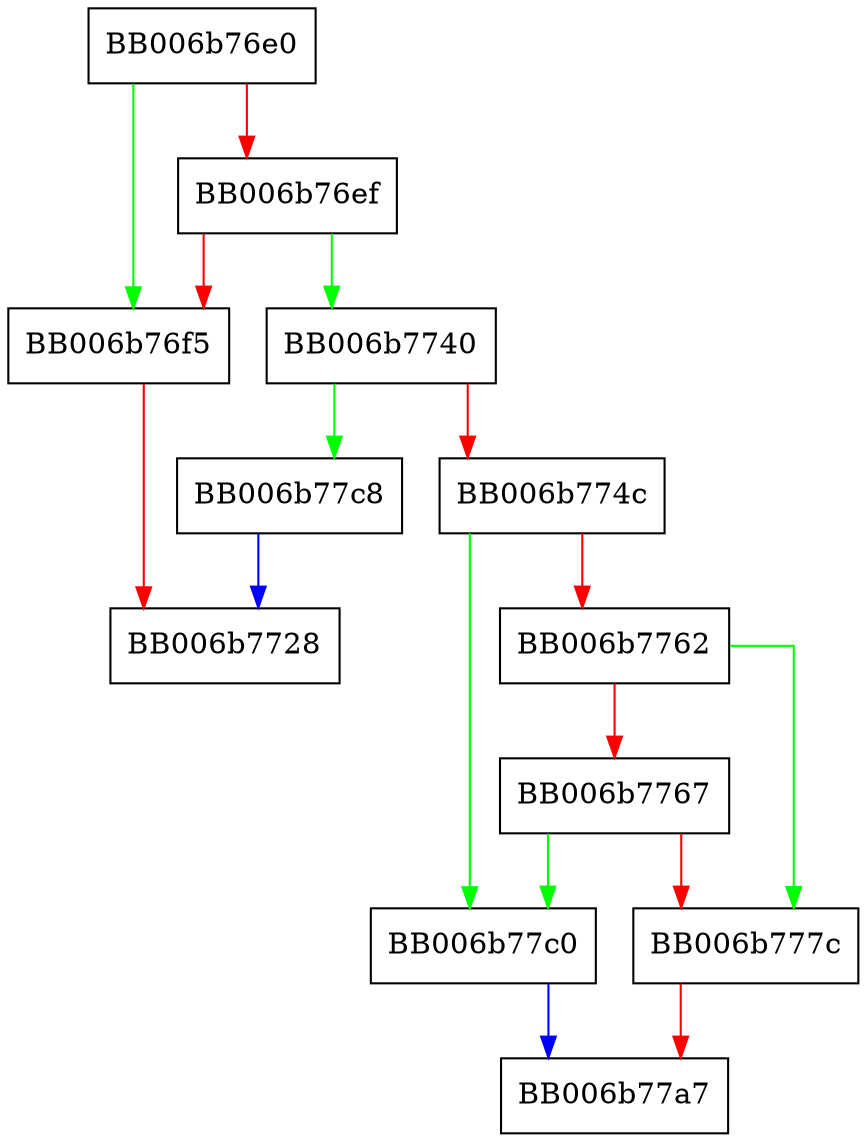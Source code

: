 digraph ed25519_to_EncryptedPrivateKeyInfo_der_encode {
  node [shape="box"];
  graph [splines=ortho];
  BB006b76e0 -> BB006b76f5 [color="green"];
  BB006b76e0 -> BB006b76ef [color="red"];
  BB006b76ef -> BB006b7740 [color="green"];
  BB006b76ef -> BB006b76f5 [color="red"];
  BB006b76f5 -> BB006b7728 [color="red"];
  BB006b7740 -> BB006b77c8 [color="green"];
  BB006b7740 -> BB006b774c [color="red"];
  BB006b774c -> BB006b77c0 [color="green"];
  BB006b774c -> BB006b7762 [color="red"];
  BB006b7762 -> BB006b777c [color="green"];
  BB006b7762 -> BB006b7767 [color="red"];
  BB006b7767 -> BB006b77c0 [color="green"];
  BB006b7767 -> BB006b777c [color="red"];
  BB006b777c -> BB006b77a7 [color="red"];
  BB006b77c0 -> BB006b77a7 [color="blue"];
  BB006b77c8 -> BB006b7728 [color="blue"];
}